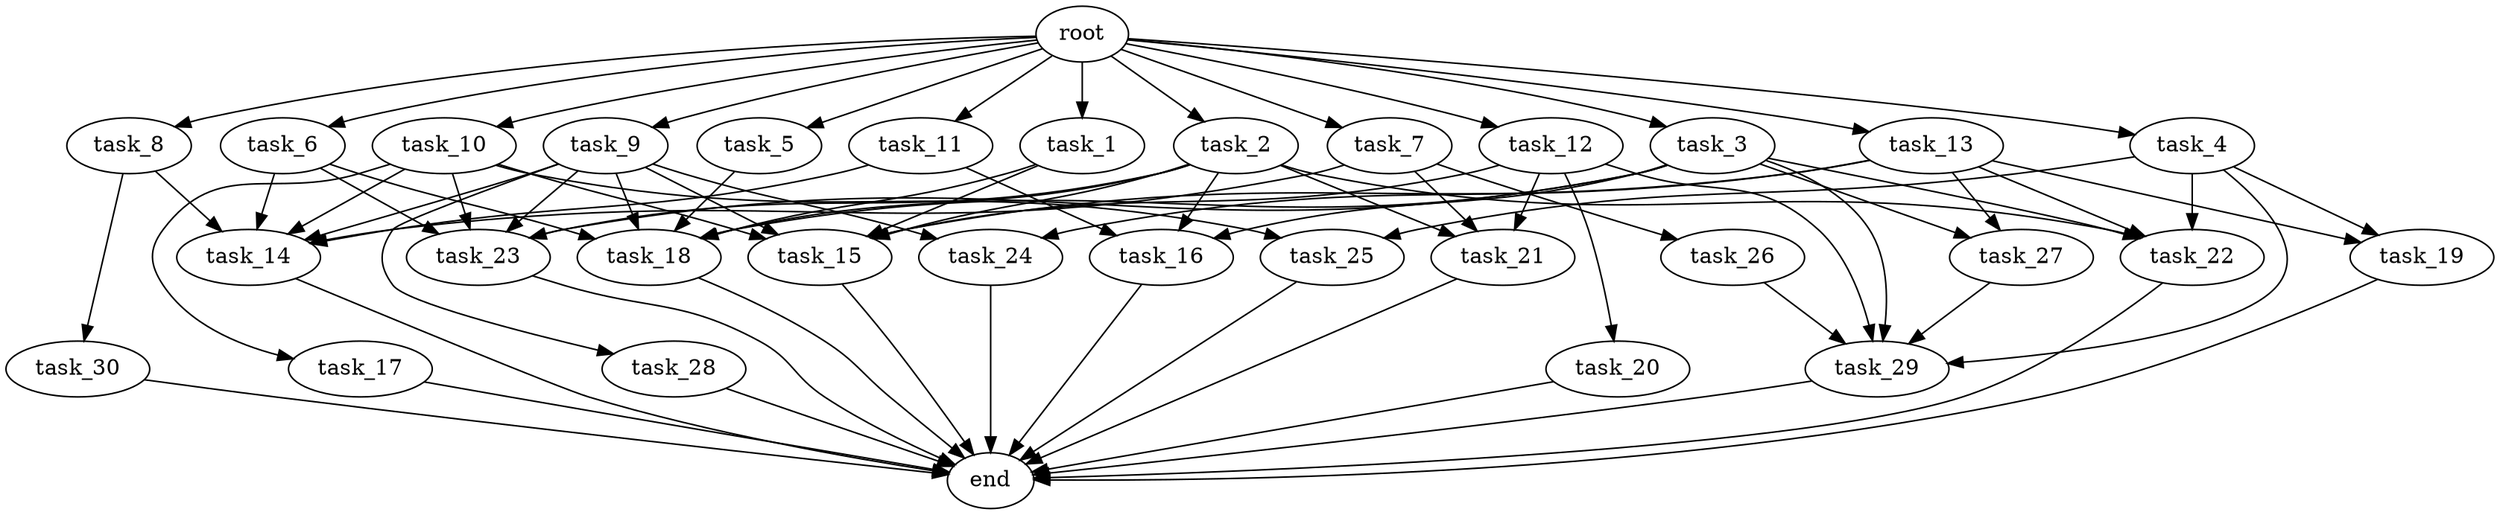digraph G {
  root [size="0.000000e+00"];
  task_1 [size="9.955113e+08"];
  task_2 [size="3.376721e+10"];
  task_3 [size="6.243976e+10"];
  task_4 [size="2.772461e+10"];
  task_5 [size="4.298597e+10"];
  task_6 [size="2.305653e+10"];
  task_7 [size="6.183501e+10"];
  task_8 [size="5.706600e+10"];
  task_9 [size="2.668091e+10"];
  task_10 [size="5.526605e+10"];
  task_11 [size="8.407839e+10"];
  task_12 [size="1.517877e+10"];
  task_13 [size="5.537549e+10"];
  task_14 [size="3.167861e+10"];
  task_15 [size="2.199503e+10"];
  task_16 [size="8.057297e+10"];
  task_17 [size="8.251369e+10"];
  task_18 [size="2.032209e+10"];
  task_19 [size="6.163350e+10"];
  task_20 [size="9.544779e+10"];
  task_21 [size="9.126863e+09"];
  task_22 [size="7.404821e+10"];
  task_23 [size="9.786746e+10"];
  task_24 [size="2.698022e+10"];
  task_25 [size="4.863085e+10"];
  task_26 [size="9.577409e+09"];
  task_27 [size="8.453977e+10"];
  task_28 [size="2.210514e+10"];
  task_29 [size="4.595607e+10"];
  task_30 [size="1.657260e+10"];
  end [size="0.000000e+00"];

  root -> task_1 [size="1.000000e-12"];
  root -> task_2 [size="1.000000e-12"];
  root -> task_3 [size="1.000000e-12"];
  root -> task_4 [size="1.000000e-12"];
  root -> task_5 [size="1.000000e-12"];
  root -> task_6 [size="1.000000e-12"];
  root -> task_7 [size="1.000000e-12"];
  root -> task_8 [size="1.000000e-12"];
  root -> task_9 [size="1.000000e-12"];
  root -> task_10 [size="1.000000e-12"];
  root -> task_11 [size="1.000000e-12"];
  root -> task_12 [size="1.000000e-12"];
  root -> task_13 [size="1.000000e-12"];
  task_1 -> task_15 [size="3.665839e+07"];
  task_1 -> task_18 [size="3.387015e+07"];
  task_2 -> task_15 [size="3.665839e+07"];
  task_2 -> task_16 [size="2.685766e+08"];
  task_2 -> task_18 [size="3.387015e+07"];
  task_2 -> task_21 [size="3.042288e+07"];
  task_2 -> task_22 [size="1.851205e+08"];
  task_2 -> task_23 [size="1.957349e+08"];
  task_3 -> task_16 [size="2.685766e+08"];
  task_3 -> task_18 [size="3.387015e+07"];
  task_3 -> task_22 [size="1.851205e+08"];
  task_3 -> task_23 [size="1.957349e+08"];
  task_3 -> task_27 [size="4.226989e+08"];
  task_3 -> task_29 [size="9.191213e+07"];
  task_4 -> task_19 [size="3.081675e+08"];
  task_4 -> task_22 [size="1.851205e+08"];
  task_4 -> task_25 [size="2.431542e+08"];
  task_4 -> task_29 [size="9.191213e+07"];
  task_5 -> task_18 [size="3.387015e+07"];
  task_6 -> task_14 [size="5.279769e+07"];
  task_6 -> task_18 [size="3.387015e+07"];
  task_6 -> task_23 [size="1.957349e+08"];
  task_7 -> task_14 [size="5.279769e+07"];
  task_7 -> task_21 [size="3.042288e+07"];
  task_7 -> task_26 [size="9.577409e+07"];
  task_8 -> task_14 [size="5.279769e+07"];
  task_8 -> task_30 [size="1.657260e+08"];
  task_9 -> task_14 [size="5.279769e+07"];
  task_9 -> task_15 [size="3.665839e+07"];
  task_9 -> task_18 [size="3.387015e+07"];
  task_9 -> task_23 [size="1.957349e+08"];
  task_9 -> task_24 [size="1.349011e+08"];
  task_9 -> task_28 [size="2.210514e+08"];
  task_10 -> task_14 [size="5.279769e+07"];
  task_10 -> task_15 [size="3.665839e+07"];
  task_10 -> task_17 [size="8.251369e+08"];
  task_10 -> task_23 [size="1.957349e+08"];
  task_10 -> task_25 [size="2.431542e+08"];
  task_11 -> task_14 [size="5.279769e+07"];
  task_11 -> task_16 [size="2.685766e+08"];
  task_12 -> task_15 [size="3.665839e+07"];
  task_12 -> task_20 [size="9.544779e+08"];
  task_12 -> task_21 [size="3.042288e+07"];
  task_12 -> task_29 [size="9.191213e+07"];
  task_13 -> task_15 [size="3.665839e+07"];
  task_13 -> task_19 [size="3.081675e+08"];
  task_13 -> task_22 [size="1.851205e+08"];
  task_13 -> task_24 [size="1.349011e+08"];
  task_13 -> task_27 [size="4.226989e+08"];
  task_14 -> end [size="1.000000e-12"];
  task_15 -> end [size="1.000000e-12"];
  task_16 -> end [size="1.000000e-12"];
  task_17 -> end [size="1.000000e-12"];
  task_18 -> end [size="1.000000e-12"];
  task_19 -> end [size="1.000000e-12"];
  task_20 -> end [size="1.000000e-12"];
  task_21 -> end [size="1.000000e-12"];
  task_22 -> end [size="1.000000e-12"];
  task_23 -> end [size="1.000000e-12"];
  task_24 -> end [size="1.000000e-12"];
  task_25 -> end [size="1.000000e-12"];
  task_26 -> task_29 [size="9.191213e+07"];
  task_27 -> task_29 [size="9.191213e+07"];
  task_28 -> end [size="1.000000e-12"];
  task_29 -> end [size="1.000000e-12"];
  task_30 -> end [size="1.000000e-12"];
}
